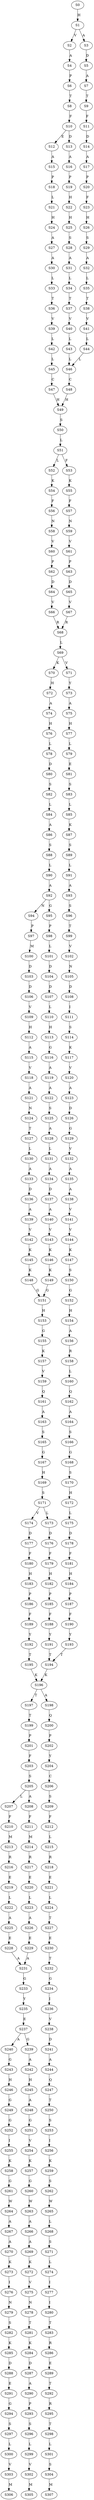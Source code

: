 strict digraph  {
	S0 -> S1 [ label = H ];
	S1 -> S2 [ label = V ];
	S1 -> S3 [ label = A ];
	S2 -> S4 [ label = A ];
	S3 -> S5 [ label = D ];
	S4 -> S6 [ label = P ];
	S5 -> S7 [ label = A ];
	S6 -> S8 [ label = T ];
	S7 -> S9 [ label = T ];
	S8 -> S10 [ label = F ];
	S9 -> S11 [ label = F ];
	S10 -> S12 [ label = E ];
	S10 -> S13 [ label = D ];
	S11 -> S14 [ label = D ];
	S12 -> S15 [ label = A ];
	S13 -> S16 [ label = A ];
	S14 -> S17 [ label = A ];
	S15 -> S18 [ label = P ];
	S16 -> S19 [ label = P ];
	S17 -> S20 [ label = P ];
	S18 -> S21 [ label = L ];
	S19 -> S22 [ label = H ];
	S20 -> S23 [ label = F ];
	S21 -> S24 [ label = H ];
	S22 -> S25 [ label = H ];
	S23 -> S26 [ label = H ];
	S24 -> S27 [ label = A ];
	S25 -> S28 [ label = S ];
	S26 -> S29 [ label = S ];
	S27 -> S30 [ label = A ];
	S28 -> S31 [ label = A ];
	S29 -> S32 [ label = A ];
	S30 -> S33 [ label = L ];
	S31 -> S34 [ label = L ];
	S32 -> S35 [ label = L ];
	S33 -> S36 [ label = T ];
	S34 -> S37 [ label = T ];
	S35 -> S38 [ label = T ];
	S36 -> S39 [ label = V ];
	S37 -> S40 [ label = V ];
	S38 -> S41 [ label = V ];
	S39 -> S42 [ label = L ];
	S40 -> S43 [ label = L ];
	S41 -> S44 [ label = L ];
	S42 -> S45 [ label = L ];
	S43 -> S46 [ label = L ];
	S44 -> S46 [ label = L ];
	S45 -> S47 [ label = C ];
	S46 -> S48 [ label = C ];
	S47 -> S49 [ label = H ];
	S48 -> S49 [ label = H ];
	S49 -> S50 [ label = S ];
	S50 -> S51 [ label = L ];
	S51 -> S52 [ label = L ];
	S51 -> S53 [ label = F ];
	S52 -> S54 [ label = K ];
	S53 -> S55 [ label = K ];
	S54 -> S56 [ label = F ];
	S55 -> S57 [ label = F ];
	S56 -> S58 [ label = N ];
	S57 -> S59 [ label = N ];
	S58 -> S60 [ label = V ];
	S59 -> S61 [ label = V ];
	S60 -> S62 [ label = P ];
	S61 -> S63 [ label = P ];
	S62 -> S64 [ label = D ];
	S63 -> S65 [ label = D ];
	S64 -> S66 [ label = V ];
	S65 -> S67 [ label = V ];
	S66 -> S68 [ label = R ];
	S67 -> S68 [ label = R ];
	S68 -> S69 [ label = L ];
	S69 -> S70 [ label = K ];
	S69 -> S71 [ label = V ];
	S70 -> S72 [ label = H ];
	S71 -> S73 [ label = Y ];
	S72 -> S74 [ label = A ];
	S73 -> S75 [ label = A ];
	S74 -> S76 [ label = H ];
	S75 -> S77 [ label = H ];
	S76 -> S78 [ label = L ];
	S77 -> S79 [ label = L ];
	S78 -> S80 [ label = D ];
	S79 -> S81 [ label = E ];
	S80 -> S82 [ label = S ];
	S81 -> S83 [ label = S ];
	S82 -> S84 [ label = L ];
	S83 -> S85 [ label = L ];
	S84 -> S86 [ label = A ];
	S85 -> S87 [ label = K ];
	S86 -> S88 [ label = S ];
	S87 -> S89 [ label = S ];
	S88 -> S90 [ label = L ];
	S89 -> S91 [ label = L ];
	S90 -> S92 [ label = A ];
	S91 -> S93 [ label = A ];
	S92 -> S94 [ label = N ];
	S92 -> S95 [ label = G ];
	S93 -> S96 [ label = S ];
	S94 -> S97 [ label = P ];
	S95 -> S98 [ label = P ];
	S96 -> S99 [ label = T ];
	S97 -> S100 [ label = M ];
	S98 -> S101 [ label = L ];
	S99 -> S102 [ label = V ];
	S100 -> S103 [ label = D ];
	S101 -> S104 [ label = D ];
	S102 -> S105 [ label = N ];
	S103 -> S106 [ label = D ];
	S104 -> S107 [ label = D ];
	S105 -> S108 [ label = D ];
	S106 -> S109 [ label = V ];
	S107 -> S110 [ label = L ];
	S108 -> S111 [ label = I ];
	S109 -> S112 [ label = H ];
	S110 -> S113 [ label = H ];
	S111 -> S114 [ label = S ];
	S112 -> S115 [ label = A ];
	S113 -> S116 [ label = G ];
	S114 -> S117 [ label = K ];
	S115 -> S118 [ label = V ];
	S116 -> S119 [ label = A ];
	S117 -> S120 [ label = V ];
	S118 -> S121 [ label = A ];
	S119 -> S122 [ label = A ];
	S120 -> S123 [ label = A ];
	S121 -> S124 [ label = N ];
	S122 -> S125 [ label = S ];
	S123 -> S126 [ label = D ];
	S124 -> S127 [ label = T ];
	S125 -> S128 [ label = A ];
	S126 -> S129 [ label = G ];
	S127 -> S130 [ label = L ];
	S128 -> S131 [ label = L ];
	S129 -> S132 [ label = V ];
	S130 -> S133 [ label = A ];
	S131 -> S134 [ label = A ];
	S132 -> S135 [ label = A ];
	S133 -> S136 [ label = D ];
	S134 -> S137 [ label = D ];
	S135 -> S138 [ label = A ];
	S136 -> S139 [ label = A ];
	S137 -> S140 [ label = A ];
	S138 -> S141 [ label = V ];
	S139 -> S142 [ label = V ];
	S140 -> S143 [ label = V ];
	S141 -> S144 [ label = V ];
	S142 -> S145 [ label = K ];
	S143 -> S146 [ label = K ];
	S144 -> S147 [ label = K ];
	S145 -> S148 [ label = K ];
	S146 -> S149 [ label = K ];
	S147 -> S150 [ label = S ];
	S148 -> S151 [ label = G ];
	S149 -> S151 [ label = G ];
	S150 -> S152 [ label = G ];
	S151 -> S153 [ label = H ];
	S152 -> S154 [ label = H ];
	S153 -> S155 [ label = G ];
	S154 -> S156 [ label = A ];
	S155 -> S157 [ label = K ];
	S156 -> S158 [ label = R ];
	S157 -> S159 [ label = V ];
	S158 -> S160 [ label = L ];
	S159 -> S161 [ label = Q ];
	S160 -> S162 [ label = Q ];
	S161 -> S163 [ label = A ];
	S162 -> S164 [ label = A ];
	S163 -> S165 [ label = S ];
	S164 -> S166 [ label = S ];
	S165 -> S167 [ label = G ];
	S166 -> S168 [ label = G ];
	S167 -> S169 [ label = H ];
	S168 -> S170 [ label = S ];
	S169 -> S171 [ label = S ];
	S170 -> S172 [ label = H ];
	S171 -> S173 [ label = L ];
	S171 -> S174 [ label = V ];
	S172 -> S175 [ label = L ];
	S173 -> S176 [ label = D ];
	S174 -> S177 [ label = D ];
	S175 -> S178 [ label = D ];
	S176 -> S179 [ label = F ];
	S177 -> S180 [ label = F ];
	S178 -> S181 [ label = F ];
	S179 -> S182 [ label = H ];
	S180 -> S183 [ label = H ];
	S181 -> S184 [ label = H ];
	S182 -> S185 [ label = P ];
	S183 -> S186 [ label = P ];
	S184 -> S187 [ label = P ];
	S185 -> S188 [ label = F ];
	S186 -> S189 [ label = F ];
	S187 -> S190 [ label = F ];
	S188 -> S191 [ label = Y ];
	S189 -> S192 [ label = Y ];
	S190 -> S193 [ label = Y ];
	S191 -> S194 [ label = T ];
	S192 -> S195 [ label = T ];
	S193 -> S194 [ label = T ];
	S194 -> S196 [ label = K ];
	S195 -> S196 [ label = K ];
	S196 -> S197 [ label = T ];
	S196 -> S198 [ label = A ];
	S197 -> S199 [ label = T ];
	S198 -> S200 [ label = Q ];
	S199 -> S201 [ label = P ];
	S200 -> S202 [ label = P ];
	S201 -> S203 [ label = F ];
	S202 -> S204 [ label = Y ];
	S203 -> S205 [ label = S ];
	S204 -> S206 [ label = C ];
	S205 -> S207 [ label = L ];
	S205 -> S208 [ label = A ];
	S206 -> S209 [ label = S ];
	S207 -> S210 [ label = F ];
	S208 -> S211 [ label = F ];
	S209 -> S212 [ label = F ];
	S210 -> S213 [ label = M ];
	S211 -> S214 [ label = M ];
	S212 -> S215 [ label = L ];
	S213 -> S216 [ label = R ];
	S214 -> S217 [ label = R ];
	S215 -> S218 [ label = R ];
	S216 -> S219 [ label = E ];
	S217 -> S220 [ label = E ];
	S218 -> S221 [ label = E ];
	S219 -> S222 [ label = L ];
	S220 -> S223 [ label = L ];
	S221 -> S224 [ label = L ];
	S222 -> S225 [ label = A ];
	S223 -> S226 [ label = A ];
	S224 -> S227 [ label = T ];
	S225 -> S228 [ label = E ];
	S226 -> S229 [ label = E ];
	S227 -> S230 [ label = E ];
	S228 -> S231 [ label = A ];
	S229 -> S231 [ label = A ];
	S230 -> S232 [ label = T ];
	S231 -> S233 [ label = G ];
	S232 -> S234 [ label = G ];
	S233 -> S235 [ label = Y ];
	S234 -> S236 [ label = I ];
	S235 -> S237 [ label = E ];
	S236 -> S238 [ label = V ];
	S237 -> S239 [ label = G ];
	S237 -> S240 [ label = A ];
	S238 -> S241 [ label = D ];
	S239 -> S242 [ label = A ];
	S240 -> S243 [ label = G ];
	S241 -> S244 [ label = A ];
	S242 -> S245 [ label = H ];
	S243 -> S246 [ label = H ];
	S244 -> S247 [ label = Q ];
	S245 -> S248 [ label = A ];
	S246 -> S249 [ label = G ];
	S247 -> S250 [ label = T ];
	S248 -> S251 [ label = G ];
	S249 -> S252 [ label = G ];
	S250 -> S253 [ label = S ];
	S251 -> S254 [ label = V ];
	S252 -> S255 [ label = I ];
	S253 -> S256 [ label = I ];
	S254 -> S257 [ label = K ];
	S255 -> S258 [ label = K ];
	S256 -> S259 [ label = K ];
	S257 -> S260 [ label = G ];
	S258 -> S261 [ label = G ];
	S259 -> S262 [ label = S ];
	S260 -> S263 [ label = W ];
	S261 -> S264 [ label = W ];
	S262 -> S265 [ label = W ];
	S263 -> S266 [ label = A ];
	S264 -> S267 [ label = A ];
	S265 -> S268 [ label = L ];
	S266 -> S269 [ label = A ];
	S267 -> S270 [ label = A ];
	S268 -> S271 [ label = S ];
	S269 -> S272 [ label = K ];
	S270 -> S273 [ label = K ];
	S271 -> S274 [ label = L ];
	S272 -> S275 [ label = V ];
	S273 -> S276 [ label = I ];
	S274 -> S277 [ label = I ];
	S275 -> S278 [ label = N ];
	S276 -> S279 [ label = N ];
	S277 -> S280 [ label = I ];
	S278 -> S281 [ label = T ];
	S279 -> S282 [ label = S ];
	S280 -> S283 [ label = T ];
	S281 -> S284 [ label = K ];
	S282 -> S285 [ label = K ];
	S283 -> S286 [ label = R ];
	S284 -> S287 [ label = D ];
	S285 -> S288 [ label = D ];
	S286 -> S289 [ label = E ];
	S287 -> S290 [ label = A ];
	S288 -> S291 [ label = E ];
	S289 -> S292 [ label = T ];
	S290 -> S293 [ label = P ];
	S291 -> S294 [ label = G ];
	S292 -> S295 [ label = R ];
	S293 -> S296 [ label = S ];
	S294 -> S297 [ label = S ];
	S295 -> S298 [ label = T ];
	S296 -> S299 [ label = L ];
	S297 -> S300 [ label = L ];
	S298 -> S301 [ label = L ];
	S299 -> S302 [ label = V ];
	S300 -> S303 [ label = V ];
	S301 -> S304 [ label = S ];
	S302 -> S305 [ label = M ];
	S303 -> S306 [ label = M ];
	S304 -> S307 [ label = M ];
}

